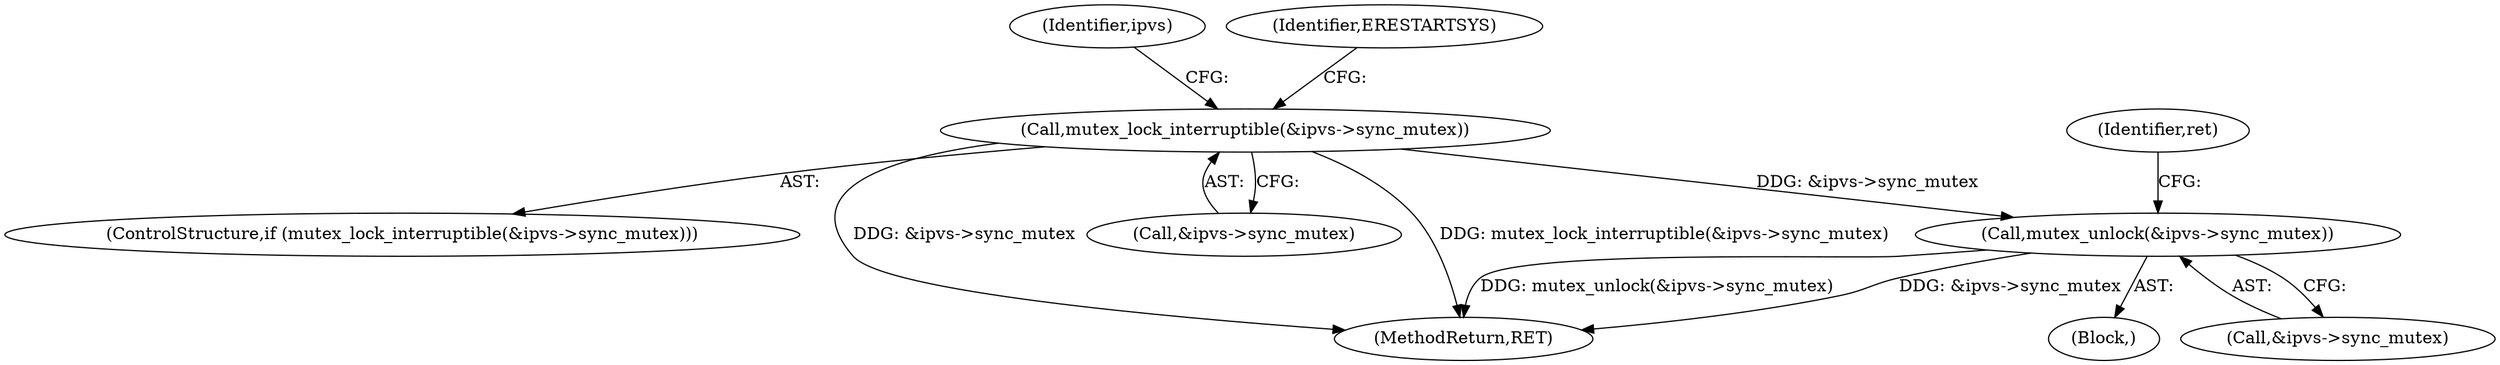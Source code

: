 digraph "0_linux_2d8a041b7bfe1097af21441cb77d6af95f4f4680@API" {
"1000200" [label="(Call,mutex_lock_interruptible(&ipvs->sync_mutex))"];
"1000297" [label="(Call,mutex_unlock(&ipvs->sync_mutex))"];
"1000575" [label="(MethodReturn,RET)"];
"1000199" [label="(ControlStructure,if (mutex_lock_interruptible(&ipvs->sync_mutex)))"];
"1000200" [label="(Call,mutex_lock_interruptible(&ipvs->sync_mutex))"];
"1000297" [label="(Call,mutex_unlock(&ipvs->sync_mutex))"];
"1000201" [label="(Call,&ipvs->sync_mutex)"];
"1000298" [label="(Call,&ipvs->sync_mutex)"];
"1000191" [label="(Block,)"];
"1000211" [label="(Identifier,ipvs)"];
"1000303" [label="(Identifier,ret)"];
"1000207" [label="(Identifier,ERESTARTSYS)"];
"1000200" -> "1000199"  [label="AST: "];
"1000200" -> "1000201"  [label="CFG: "];
"1000201" -> "1000200"  [label="AST: "];
"1000207" -> "1000200"  [label="CFG: "];
"1000211" -> "1000200"  [label="CFG: "];
"1000200" -> "1000575"  [label="DDG: &ipvs->sync_mutex"];
"1000200" -> "1000575"  [label="DDG: mutex_lock_interruptible(&ipvs->sync_mutex)"];
"1000200" -> "1000297"  [label="DDG: &ipvs->sync_mutex"];
"1000297" -> "1000191"  [label="AST: "];
"1000297" -> "1000298"  [label="CFG: "];
"1000298" -> "1000297"  [label="AST: "];
"1000303" -> "1000297"  [label="CFG: "];
"1000297" -> "1000575"  [label="DDG: &ipvs->sync_mutex"];
"1000297" -> "1000575"  [label="DDG: mutex_unlock(&ipvs->sync_mutex)"];
}
